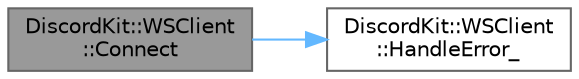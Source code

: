 digraph "DiscordKit::WSClient::Connect"
{
 // LATEX_PDF_SIZE
  bgcolor="transparent";
  edge [fontname=Helvetica,fontsize=10,labelfontname=Helvetica,labelfontsize=10];
  node [fontname=Helvetica,fontsize=10,shape=box,height=0.2,width=0.4];
  rankdir="LR";
  Node1 [id="Node000001",label="DiscordKit::WSClient\l::Connect",height=0.2,width=0.4,color="gray40", fillcolor="grey60", style="filled", fontcolor="black",tooltip="Connects to the WebSocket server asynchronously."];
  Node1 -> Node2 [id="edge1_Node000001_Node000002",color="steelblue1",style="solid",tooltip=" "];
  Node2 [id="Node000002",label="DiscordKit::WSClient\l::HandleError_",height=0.2,width=0.4,color="grey40", fillcolor="white", style="filled",URL="$d1/d0c/classDiscordKit_1_1WSClient.html#ac02ad86f36b953899dc2025be950510d",tooltip="Handles errors during WebSocket communication."];
}
